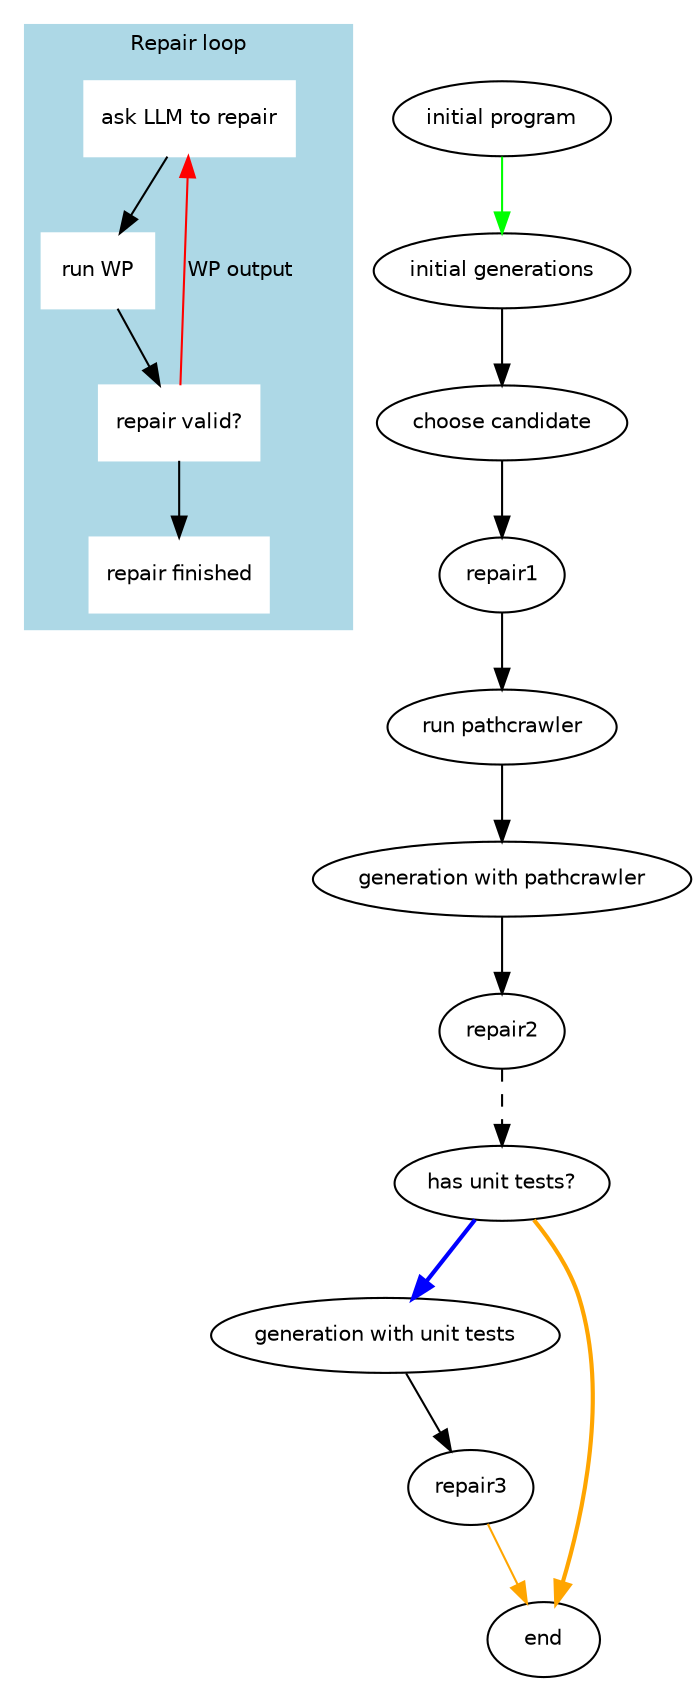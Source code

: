 digraph G {
    // Global settings
    graph [fontname = "Helvetica", fontsize = 10];
    node [fontname = "Helvetica", fontsize = 10];
    edge [fontname = "Helvetica", fontsize = 10];

    // Subgraph for the Repair loop
    subgraph cluster_0 {
        style = filled;
        color = lightblue;
        node [style = filled, color = white, shape = box];
        label = "Repair loop";

        "ask LLM to repair" -> "run WP";
        "run WP" -> "repair valid?";
        "repair valid?" -> "ask LLM to repair" [label = "WP output", color = red];
        "repair valid?" -> "repair finished";
    }

    // Nodes and edges for the initial program flow
    "initial program" -> "initial generations" [color = green];
    "initial generations" -> "choose candidate"
    "choose candidate" -> "repair1"
    "repair1" -> "run pathcrawler";

    // Nodes and edges for the pathcrawler section
    "run pathcrawler" -> "generation with pathcrawler";
    "generation with pathcrawler" -> "repair2";
    "repair2" -> "has unit tests?" [style = dashed];

    // Nodes and edges for the unit test section
    "has unit tests?" -> "generation with unit tests" [style = bold, color = blue];
    "has unit tests?" -> "end" [style = bold, color = orange];
    "generation with unit tests" -> "repair3";
    "repair3" -> "end" [color = orange];
}
